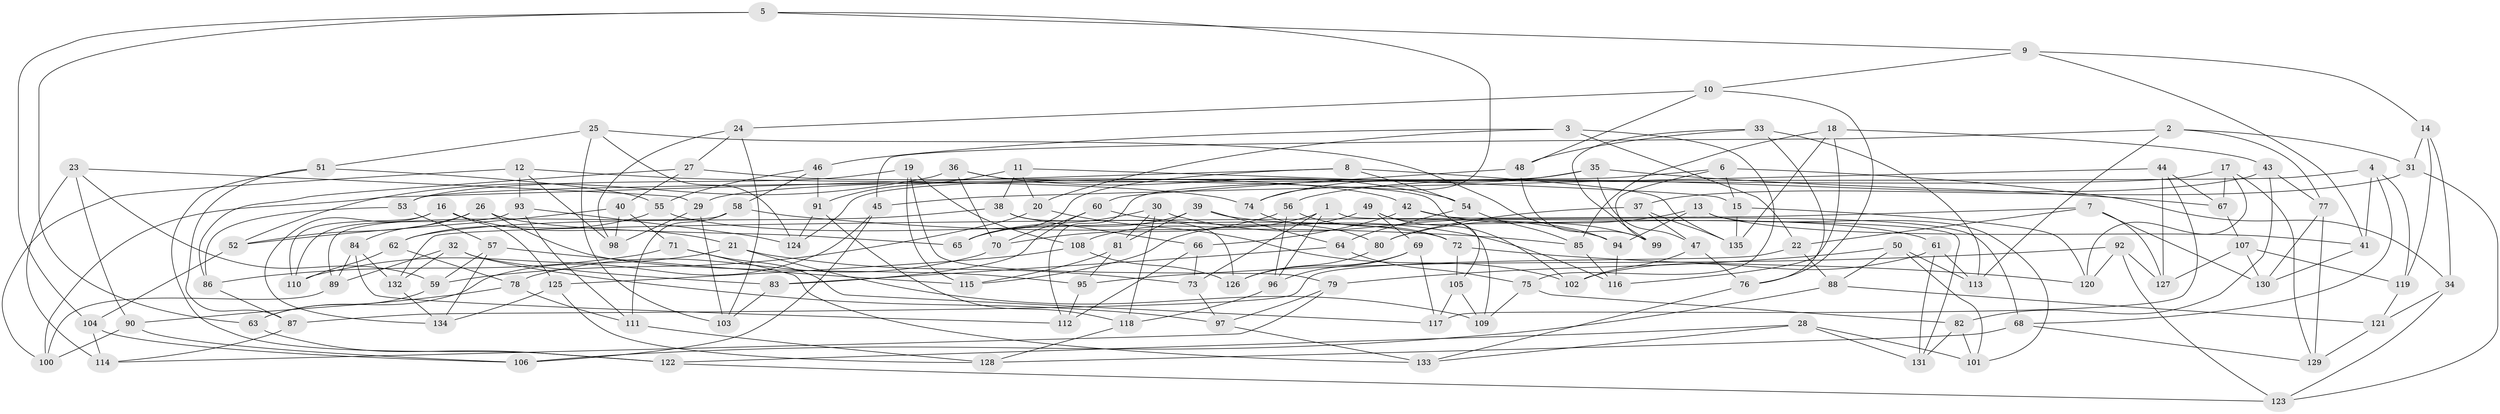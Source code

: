 // coarse degree distribution, {6: 0.5476190476190477, 4: 0.38095238095238093, 5: 0.05952380952380952, 3: 0.011904761904761904}
// Generated by graph-tools (version 1.1) at 2025/42/03/06/25 10:42:22]
// undirected, 135 vertices, 270 edges
graph export_dot {
graph [start="1"]
  node [color=gray90,style=filled];
  1;
  2;
  3;
  4;
  5;
  6;
  7;
  8;
  9;
  10;
  11;
  12;
  13;
  14;
  15;
  16;
  17;
  18;
  19;
  20;
  21;
  22;
  23;
  24;
  25;
  26;
  27;
  28;
  29;
  30;
  31;
  32;
  33;
  34;
  35;
  36;
  37;
  38;
  39;
  40;
  41;
  42;
  43;
  44;
  45;
  46;
  47;
  48;
  49;
  50;
  51;
  52;
  53;
  54;
  55;
  56;
  57;
  58;
  59;
  60;
  61;
  62;
  63;
  64;
  65;
  66;
  67;
  68;
  69;
  70;
  71;
  72;
  73;
  74;
  75;
  76;
  77;
  78;
  79;
  80;
  81;
  82;
  83;
  84;
  85;
  86;
  87;
  88;
  89;
  90;
  91;
  92;
  93;
  94;
  95;
  96;
  97;
  98;
  99;
  100;
  101;
  102;
  103;
  104;
  105;
  106;
  107;
  108;
  109;
  110;
  111;
  112;
  113;
  114;
  115;
  116;
  117;
  118;
  119;
  120;
  121;
  122;
  123;
  124;
  125;
  126;
  127;
  128;
  129;
  130;
  131;
  132;
  133;
  134;
  135;
  1 -- 108;
  1 -- 96;
  1 -- 131;
  1 -- 73;
  2 -- 77;
  2 -- 45;
  2 -- 31;
  2 -- 113;
  3 -- 46;
  3 -- 75;
  3 -- 22;
  3 -- 20;
  4 -- 41;
  4 -- 68;
  4 -- 119;
  4 -- 53;
  5 -- 74;
  5 -- 63;
  5 -- 104;
  5 -- 9;
  6 -- 112;
  6 -- 34;
  6 -- 99;
  6 -- 15;
  7 -- 127;
  7 -- 132;
  7 -- 22;
  7 -- 130;
  8 -- 100;
  8 -- 135;
  8 -- 54;
  8 -- 65;
  9 -- 14;
  9 -- 10;
  9 -- 41;
  10 -- 24;
  10 -- 48;
  10 -- 76;
  11 -- 20;
  11 -- 15;
  11 -- 91;
  11 -- 38;
  12 -- 98;
  12 -- 74;
  12 -- 100;
  12 -- 93;
  13 -- 41;
  13 -- 94;
  13 -- 101;
  13 -- 80;
  14 -- 119;
  14 -- 34;
  14 -- 31;
  15 -- 120;
  15 -- 135;
  16 -- 125;
  16 -- 110;
  16 -- 21;
  16 -- 134;
  17 -- 67;
  17 -- 129;
  17 -- 120;
  17 -- 29;
  18 -- 116;
  18 -- 135;
  18 -- 85;
  18 -- 43;
  19 -- 115;
  19 -- 53;
  19 -- 79;
  19 -- 108;
  20 -- 59;
  20 -- 102;
  21 -- 110;
  21 -- 109;
  21 -- 73;
  22 -- 87;
  22 -- 88;
  23 -- 59;
  23 -- 29;
  23 -- 114;
  23 -- 90;
  24 -- 103;
  24 -- 98;
  24 -- 27;
  25 -- 94;
  25 -- 124;
  25 -- 51;
  25 -- 103;
  26 -- 52;
  26 -- 84;
  26 -- 95;
  26 -- 65;
  27 -- 42;
  27 -- 86;
  27 -- 40;
  28 -- 131;
  28 -- 133;
  28 -- 101;
  28 -- 122;
  29 -- 98;
  29 -- 103;
  30 -- 81;
  30 -- 94;
  30 -- 118;
  30 -- 65;
  31 -- 123;
  31 -- 37;
  32 -- 83;
  32 -- 89;
  32 -- 132;
  32 -- 97;
  33 -- 113;
  33 -- 48;
  33 -- 76;
  33 -- 99;
  34 -- 123;
  34 -- 121;
  35 -- 67;
  35 -- 124;
  35 -- 47;
  35 -- 74;
  36 -- 52;
  36 -- 105;
  36 -- 54;
  36 -- 70;
  37 -- 47;
  37 -- 135;
  37 -- 80;
  38 -- 126;
  38 -- 66;
  38 -- 62;
  39 -- 61;
  39 -- 64;
  39 -- 65;
  39 -- 81;
  40 -- 71;
  40 -- 52;
  40 -- 98;
  41 -- 130;
  42 -- 68;
  42 -- 99;
  42 -- 66;
  43 -- 56;
  43 -- 77;
  43 -- 82;
  44 -- 117;
  44 -- 45;
  44 -- 127;
  44 -- 67;
  45 -- 63;
  45 -- 106;
  46 -- 58;
  46 -- 55;
  46 -- 91;
  47 -- 76;
  47 -- 102;
  48 -- 99;
  48 -- 60;
  49 -- 102;
  49 -- 69;
  49 -- 109;
  49 -- 115;
  50 -- 88;
  50 -- 113;
  50 -- 79;
  50 -- 101;
  51 -- 87;
  51 -- 55;
  51 -- 122;
  52 -- 104;
  53 -- 86;
  53 -- 57;
  54 -- 85;
  54 -- 64;
  55 -- 62;
  55 -- 72;
  56 -- 96;
  56 -- 70;
  56 -- 72;
  57 -- 59;
  57 -- 134;
  57 -- 115;
  58 -- 89;
  58 -- 111;
  58 -- 85;
  59 -- 63;
  60 -- 116;
  60 -- 83;
  60 -- 70;
  61 -- 113;
  61 -- 102;
  61 -- 131;
  62 -- 110;
  62 -- 78;
  63 -- 122;
  64 -- 83;
  64 -- 75;
  66 -- 73;
  66 -- 112;
  67 -- 107;
  68 -- 129;
  68 -- 128;
  69 -- 117;
  69 -- 126;
  69 -- 96;
  70 -- 78;
  71 -- 133;
  71 -- 117;
  71 -- 86;
  72 -- 105;
  72 -- 120;
  73 -- 97;
  74 -- 80;
  75 -- 109;
  75 -- 82;
  76 -- 133;
  77 -- 130;
  77 -- 129;
  78 -- 111;
  78 -- 90;
  79 -- 114;
  79 -- 97;
  80 -- 126;
  81 -- 95;
  81 -- 115;
  82 -- 101;
  82 -- 131;
  83 -- 103;
  84 -- 89;
  84 -- 132;
  84 -- 112;
  85 -- 116;
  86 -- 87;
  87 -- 114;
  88 -- 106;
  88 -- 121;
  89 -- 100;
  90 -- 100;
  90 -- 106;
  91 -- 124;
  91 -- 118;
  92 -- 120;
  92 -- 127;
  92 -- 95;
  92 -- 123;
  93 -- 111;
  93 -- 110;
  93 -- 124;
  94 -- 116;
  95 -- 112;
  96 -- 118;
  97 -- 133;
  104 -- 106;
  104 -- 114;
  105 -- 117;
  105 -- 109;
  107 -- 130;
  107 -- 127;
  107 -- 119;
  108 -- 125;
  108 -- 126;
  111 -- 128;
  118 -- 128;
  119 -- 121;
  121 -- 129;
  122 -- 123;
  125 -- 134;
  125 -- 128;
  132 -- 134;
}
